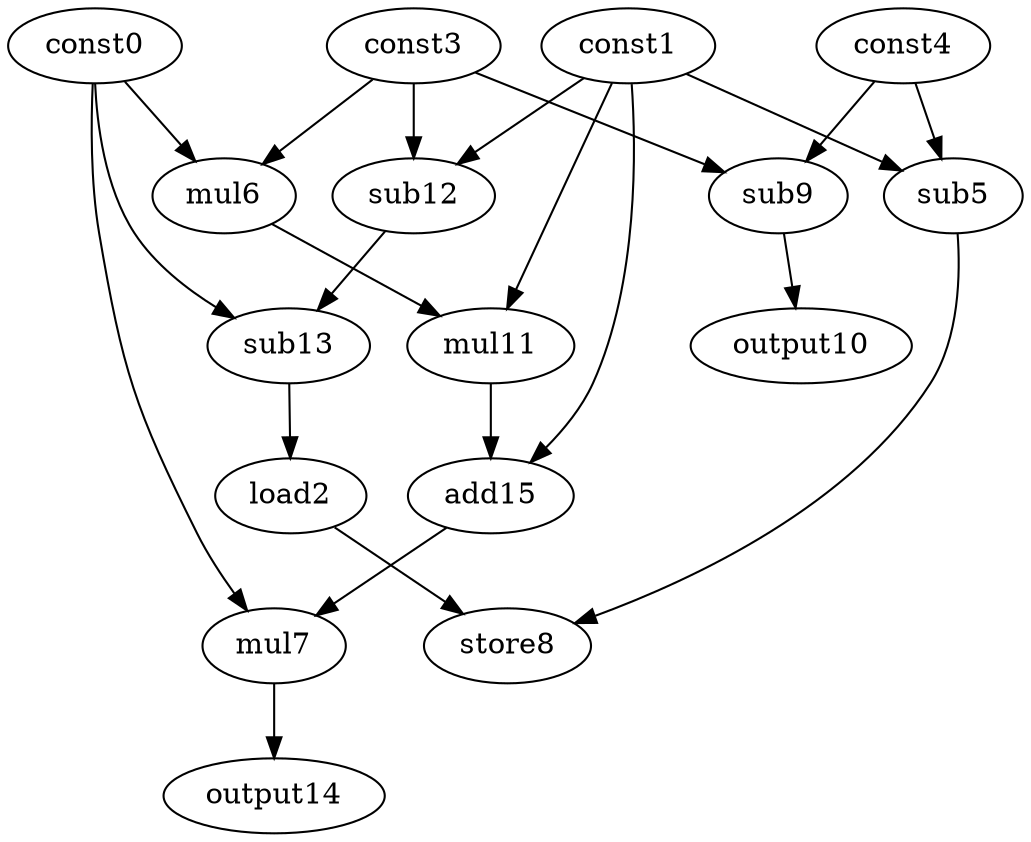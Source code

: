 digraph G { 
const0[opcode=const]; 
const1[opcode=const]; 
load2[opcode=load]; 
const3[opcode=const]; 
const4[opcode=const]; 
sub5[opcode=sub]; 
mul6[opcode=mul]; 
mul7[opcode=mul]; 
store8[opcode=store]; 
sub9[opcode=sub]; 
output10[opcode=output]; 
mul11[opcode=mul]; 
sub12[opcode=sub]; 
sub13[opcode=sub]; 
output14[opcode=output]; 
add15[opcode=add]; 
const1->sub5[operand=0];
const4->sub5[operand=1];
const0->mul6[operand=0];
const3->mul6[operand=1];
const3->sub9[operand=0];
const4->sub9[operand=1];
const1->sub12[operand=0];
const3->sub12[operand=1];
sub9->output10[operand=0];
const1->mul11[operand=0];
mul6->mul11[operand=1];
const0->sub13[operand=0];
sub12->sub13[operand=1];
sub13->load2[operand=0];
const1->add15[operand=0];
mul11->add15[operand=1];
const0->mul7[operand=0];
add15->mul7[operand=1];
load2->store8[operand=0];
sub5->store8[operand=1];
mul7->output14[operand=0];
}
